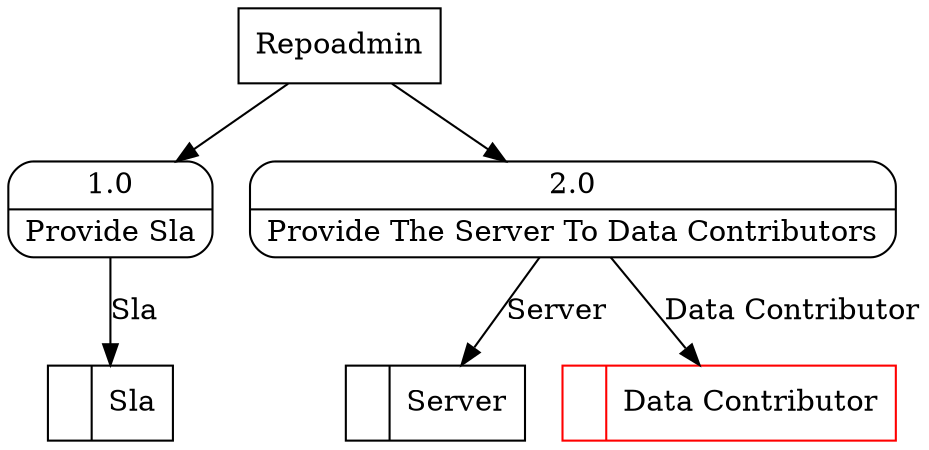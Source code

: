 digraph dfd2{ 
node[shape=record]
200 [label="<f0>  |<f1> Server " ];
201 [label="<f0>  |<f1> Sla " ];
202 [label="<f0>  |<f1> Data Contributor " color=red];
203 [label="Repoadmin" shape=box];
204 [label="{<f0> 1.0|<f1> Provide Sla }" shape=Mrecord];
205 [label="{<f0> 2.0|<f1> Provide The Server To Data Contributors }" shape=Mrecord];
203 -> 204
203 -> 205
204 -> 201 [label="Sla"]
205 -> 200 [label="Server"]
205 -> 202 [label="Data Contributor"]
}